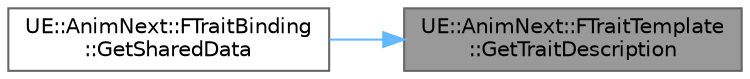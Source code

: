 digraph "UE::AnimNext::FTraitTemplate::GetTraitDescription"
{
 // INTERACTIVE_SVG=YES
 // LATEX_PDF_SIZE
  bgcolor="transparent";
  edge [fontname=Helvetica,fontsize=10,labelfontname=Helvetica,labelfontsize=10];
  node [fontname=Helvetica,fontsize=10,shape=box,height=0.2,width=0.4];
  rankdir="RL";
  Node1 [id="Node000001",label="UE::AnimNext::FTraitTemplate\l::GetTraitDescription",height=0.2,width=0.4,color="gray40", fillcolor="grey60", style="filled", fontcolor="black",tooltip=" "];
  Node1 -> Node2 [id="edge1_Node000001_Node000002",dir="back",color="steelblue1",style="solid",tooltip=" "];
  Node2 [id="Node000002",label="UE::AnimNext::FTraitBinding\l::GetSharedData",height=0.2,width=0.4,color="grey40", fillcolor="white", style="filled",URL="$da/d80/structUE_1_1AnimNext_1_1FTraitBinding.html#aa08e75e130a30fe463b74b00ed22c4c5",tooltip=" "];
}
